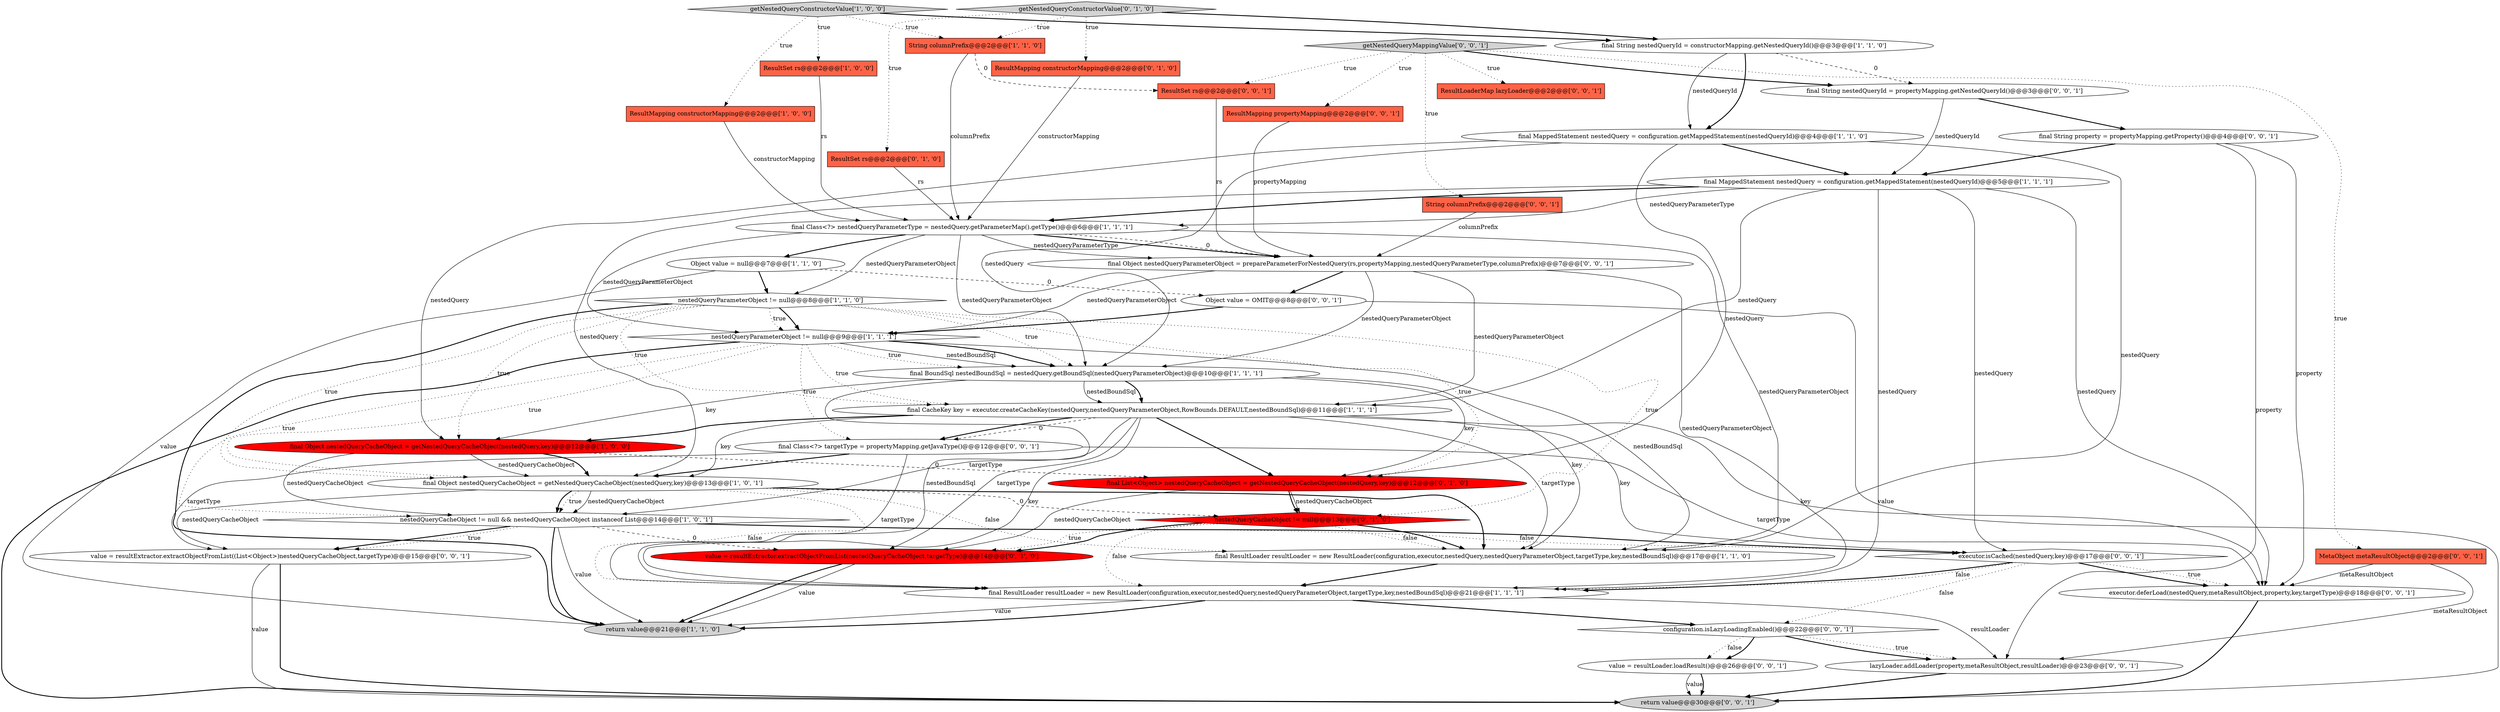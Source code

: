 digraph {
6 [style = filled, label = "final MappedStatement nestedQuery = configuration.getMappedStatement(nestedQueryId)@@@5@@@['1', '1', '1']", fillcolor = white, shape = ellipse image = "AAA0AAABBB1BBB"];
14 [style = filled, label = "nestedQueryCacheObject != null && nestedQueryCacheObject instanceof List@@@14@@@['1', '0', '1']", fillcolor = white, shape = diamond image = "AAA0AAABBB1BBB"];
13 [style = filled, label = "final Object nestedQueryCacheObject = getNestedQueryCacheObject(nestedQuery,key)@@@12@@@['1', '0', '0']", fillcolor = red, shape = ellipse image = "AAA1AAABBB1BBB"];
4 [style = filled, label = "final Object nestedQueryCacheObject = getNestedQueryCacheObject(nestedQuery,key)@@@13@@@['1', '0', '1']", fillcolor = white, shape = ellipse image = "AAA0AAABBB1BBB"];
7 [style = filled, label = "ResultSet rs@@@2@@@['1', '0', '0']", fillcolor = tomato, shape = box image = "AAA0AAABBB1BBB"];
23 [style = filled, label = "value = resultExtractor.extractObjectFromList(nestedQueryCacheObject,targetType)@@@14@@@['0', '1', '0']", fillcolor = red, shape = ellipse image = "AAA1AAABBB2BBB"];
2 [style = filled, label = "final MappedStatement nestedQuery = configuration.getMappedStatement(nestedQueryId)@@@4@@@['1', '1', '0']", fillcolor = white, shape = ellipse image = "AAA0AAABBB1BBB"];
17 [style = filled, label = "final CacheKey key = executor.createCacheKey(nestedQuery,nestedQueryParameterObject,RowBounds.DEFAULT,nestedBoundSql)@@@11@@@['1', '1', '1']", fillcolor = white, shape = ellipse image = "AAA0AAABBB1BBB"];
26 [style = filled, label = "value = resultLoader.loadResult()@@@26@@@['0', '0', '1']", fillcolor = white, shape = ellipse image = "AAA0AAABBB3BBB"];
3 [style = filled, label = "ResultMapping constructorMapping@@@2@@@['1', '0', '0']", fillcolor = tomato, shape = box image = "AAA0AAABBB1BBB"];
5 [style = filled, label = "final ResultLoader resultLoader = new ResultLoader(configuration,executor,nestedQuery,nestedQueryParameterObject,targetType,key,nestedBoundSql)@@@21@@@['1', '1', '1']", fillcolor = white, shape = ellipse image = "AAA0AAABBB1BBB"];
31 [style = filled, label = "executor.deferLoad(nestedQuery,metaResultObject,property,key,targetType)@@@18@@@['0', '0', '1']", fillcolor = white, shape = ellipse image = "AAA0AAABBB3BBB"];
38 [style = filled, label = "String columnPrefix@@@2@@@['0', '0', '1']", fillcolor = tomato, shape = box image = "AAA0AAABBB3BBB"];
8 [style = filled, label = "final ResultLoader resultLoader = new ResultLoader(configuration,executor,nestedQuery,nestedQueryParameterObject,targetType,key,nestedBoundSql)@@@17@@@['1', '1', '0']", fillcolor = white, shape = ellipse image = "AAA0AAABBB1BBB"];
25 [style = filled, label = "lazyLoader.addLoader(property,metaResultObject,resultLoader)@@@23@@@['0', '0', '1']", fillcolor = white, shape = ellipse image = "AAA0AAABBB3BBB"];
19 [style = filled, label = "ResultSet rs@@@2@@@['0', '1', '0']", fillcolor = tomato, shape = box image = "AAA0AAABBB2BBB"];
1 [style = filled, label = "nestedQueryParameterObject != null@@@9@@@['1', '1', '1']", fillcolor = white, shape = diamond image = "AAA0AAABBB1BBB"];
34 [style = filled, label = "ResultMapping propertyMapping@@@2@@@['0', '0', '1']", fillcolor = tomato, shape = box image = "AAA0AAABBB3BBB"];
9 [style = filled, label = "final String nestedQueryId = constructorMapping.getNestedQueryId()@@@3@@@['1', '1', '0']", fillcolor = white, shape = ellipse image = "AAA0AAABBB1BBB"];
20 [style = filled, label = "nestedQueryCacheObject != null@@@13@@@['0', '1', '0']", fillcolor = red, shape = diamond image = "AAA1AAABBB2BBB"];
35 [style = filled, label = "value = resultExtractor.extractObjectFromList((List<Object>)nestedQueryCacheObject,targetType)@@@15@@@['0', '0', '1']", fillcolor = white, shape = ellipse image = "AAA0AAABBB3BBB"];
29 [style = filled, label = "final Object nestedQueryParameterObject = prepareParameterForNestedQuery(rs,propertyMapping,nestedQueryParameterType,columnPrefix)@@@7@@@['0', '0', '1']", fillcolor = white, shape = ellipse image = "AAA0AAABBB3BBB"];
36 [style = filled, label = "MetaObject metaResultObject@@@2@@@['0', '0', '1']", fillcolor = tomato, shape = box image = "AAA0AAABBB3BBB"];
40 [style = filled, label = "final Class<?> targetType = propertyMapping.getJavaType()@@@12@@@['0', '0', '1']", fillcolor = white, shape = ellipse image = "AAA0AAABBB3BBB"];
15 [style = filled, label = "nestedQueryParameterObject != null@@@8@@@['1', '1', '0']", fillcolor = white, shape = diamond image = "AAA0AAABBB1BBB"];
18 [style = filled, label = "String columnPrefix@@@2@@@['1', '1', '0']", fillcolor = tomato, shape = box image = "AAA0AAABBB1BBB"];
30 [style = filled, label = "return value@@@30@@@['0', '0', '1']", fillcolor = lightgray, shape = ellipse image = "AAA0AAABBB3BBB"];
32 [style = filled, label = "final String property = propertyMapping.getProperty()@@@4@@@['0', '0', '1']", fillcolor = white, shape = ellipse image = "AAA0AAABBB3BBB"];
37 [style = filled, label = "Object value = OMIT@@@8@@@['0', '0', '1']", fillcolor = white, shape = ellipse image = "AAA0AAABBB3BBB"];
42 [style = filled, label = "ResultSet rs@@@2@@@['0', '0', '1']", fillcolor = tomato, shape = box image = "AAA0AAABBB3BBB"];
33 [style = filled, label = "executor.isCached(nestedQuery,key)@@@17@@@['0', '0', '1']", fillcolor = white, shape = diamond image = "AAA0AAABBB3BBB"];
16 [style = filled, label = "final BoundSql nestedBoundSql = nestedQuery.getBoundSql(nestedQueryParameterObject)@@@10@@@['1', '1', '1']", fillcolor = white, shape = ellipse image = "AAA0AAABBB1BBB"];
22 [style = filled, label = "ResultMapping constructorMapping@@@2@@@['0', '1', '0']", fillcolor = tomato, shape = box image = "AAA0AAABBB2BBB"];
28 [style = filled, label = "final String nestedQueryId = propertyMapping.getNestedQueryId()@@@3@@@['0', '0', '1']", fillcolor = white, shape = ellipse image = "AAA0AAABBB3BBB"];
0 [style = filled, label = "final Class<?> nestedQueryParameterType = nestedQuery.getParameterMap().getType()@@@6@@@['1', '1', '1']", fillcolor = white, shape = ellipse image = "AAA0AAABBB1BBB"];
11 [style = filled, label = "return value@@@21@@@['1', '1', '0']", fillcolor = lightgray, shape = ellipse image = "AAA0AAABBB1BBB"];
41 [style = filled, label = "configuration.isLazyLoadingEnabled()@@@22@@@['0', '0', '1']", fillcolor = white, shape = diamond image = "AAA0AAABBB3BBB"];
10 [style = filled, label = "Object value = null@@@7@@@['1', '1', '0']", fillcolor = white, shape = ellipse image = "AAA0AAABBB1BBB"];
24 [style = filled, label = "final List<Object> nestedQueryCacheObject = getNestedQueryCacheObject(nestedQuery,key)@@@12@@@['0', '1', '0']", fillcolor = red, shape = ellipse image = "AAA1AAABBB2BBB"];
21 [style = filled, label = "getNestedQueryConstructorValue['0', '1', '0']", fillcolor = lightgray, shape = diamond image = "AAA0AAABBB2BBB"];
12 [style = filled, label = "getNestedQueryConstructorValue['1', '0', '0']", fillcolor = lightgray, shape = diamond image = "AAA0AAABBB1BBB"];
39 [style = filled, label = "ResultLoaderMap lazyLoader@@@2@@@['0', '0', '1']", fillcolor = tomato, shape = box image = "AAA0AAABBB3BBB"];
27 [style = filled, label = "getNestedQueryMappingValue['0', '0', '1']", fillcolor = lightgray, shape = diamond image = "AAA0AAABBB3BBB"];
40->4 [style = bold, label=""];
16->5 [style = solid, label="nestedBoundSql"];
17->31 [style = solid, label="key"];
14->35 [style = bold, label=""];
13->14 [style = solid, label="nestedQueryCacheObject"];
21->18 [style = dotted, label="true"];
2->6 [style = bold, label=""];
25->30 [style = bold, label=""];
16->17 [style = solid, label="nestedBoundSql"];
27->28 [style = bold, label=""];
16->24 [style = solid, label="key"];
4->5 [style = dotted, label="false"];
4->35 [style = solid, label="nestedQueryCacheObject"];
32->25 [style = solid, label="property"];
15->20 [style = dotted, label="true"];
1->30 [style = bold, label=""];
12->9 [style = bold, label=""];
18->0 [style = solid, label="columnPrefix"];
32->6 [style = bold, label=""];
40->5 [style = solid, label="targetType"];
20->8 [style = dotted, label="false"];
36->31 [style = solid, label="metaResultObject"];
13->24 [style = dashed, label="0"];
15->11 [style = bold, label=""];
24->23 [style = solid, label="nestedQueryCacheObject"];
40->35 [style = solid, label="targetType"];
42->29 [style = solid, label="rs"];
31->30 [style = bold, label=""];
4->8 [style = bold, label=""];
2->8 [style = solid, label="nestedQuery"];
22->0 [style = solid, label="constructorMapping"];
17->5 [style = solid, label="key"];
6->33 [style = solid, label="nestedQuery"];
14->11 [style = bold, label=""];
2->13 [style = solid, label="nestedQuery"];
27->36 [style = dotted, label="true"];
6->5 [style = solid, label="nestedQuery"];
28->6 [style = solid, label="nestedQueryId"];
34->29 [style = solid, label="propertyMapping"];
1->8 [style = solid, label="nestedBoundSql"];
16->8 [style = solid, label="key"];
12->3 [style = dotted, label="true"];
29->5 [style = solid, label="nestedQueryParameterObject"];
0->15 [style = solid, label="nestedQueryParameterObject"];
9->2 [style = bold, label=""];
15->24 [style = dotted, label="true"];
37->1 [style = bold, label=""];
4->14 [style = solid, label="nestedQueryCacheObject"];
2->16 [style = solid, label="nestedQuery"];
21->22 [style = dotted, label="true"];
1->16 [style = solid, label="nestedBoundSql"];
0->29 [style = bold, label=""];
12->18 [style = dotted, label="true"];
35->30 [style = solid, label="value"];
1->4 [style = dotted, label="true"];
16->17 [style = bold, label=""];
15->16 [style = dotted, label="true"];
19->0 [style = solid, label="rs"];
15->13 [style = dotted, label="true"];
18->42 [style = dashed, label="0"];
24->20 [style = bold, label=""];
15->17 [style = dotted, label="true"];
1->40 [style = dotted, label="true"];
29->16 [style = solid, label="nestedQueryParameterObject"];
20->8 [style = bold, label=""];
21->9 [style = bold, label=""];
20->5 [style = dotted, label="false"];
16->13 [style = solid, label="key"];
20->23 [style = bold, label=""];
6->0 [style = solid, label="nestedQueryParameterType"];
6->31 [style = solid, label="nestedQuery"];
1->16 [style = bold, label=""];
5->25 [style = solid, label="resultLoader"];
5->11 [style = bold, label=""];
29->17 [style = solid, label="nestedQueryParameterObject"];
27->42 [style = dotted, label="true"];
9->2 [style = solid, label="nestedQueryId"];
12->7 [style = dotted, label="true"];
29->1 [style = solid, label="nestedQueryParameterObject"];
0->8 [style = solid, label="nestedQueryParameterObject"];
40->31 [style = solid, label="targetType"];
3->0 [style = solid, label="constructorMapping"];
33->31 [style = dotted, label="true"];
17->23 [style = solid, label="targetType"];
4->14 [style = bold, label=""];
27->39 [style = dotted, label="true"];
6->17 [style = solid, label="nestedQuery"];
26->30 [style = solid, label="value"];
1->17 [style = dotted, label="true"];
41->25 [style = dotted, label="true"];
17->40 [style = bold, label=""];
27->38 [style = dotted, label="true"];
29->37 [style = bold, label=""];
17->33 [style = solid, label="key"];
2->24 [style = solid, label="nestedQuery"];
33->5 [style = bold, label=""];
33->5 [style = dotted, label="false"];
33->41 [style = dotted, label="false"];
0->16 [style = solid, label="nestedQueryParameterObject"];
14->11 [style = solid, label="value"];
28->32 [style = bold, label=""];
14->33 [style = dotted, label="false"];
17->4 [style = solid, label="key"];
7->0 [style = solid, label="rs"];
14->23 [style = dashed, label="0"];
4->20 [style = dashed, label="0"];
20->23 [style = dotted, label="true"];
0->29 [style = dashed, label="0"];
5->11 [style = solid, label="value"];
17->13 [style = bold, label=""];
1->16 [style = dotted, label="true"];
0->1 [style = solid, label="nestedQueryParameterObject"];
23->11 [style = bold, label=""];
35->30 [style = bold, label=""];
38->29 [style = solid, label="columnPrefix"];
15->1 [style = bold, label=""];
36->25 [style = solid, label="metaResultObject"];
10->15 [style = bold, label=""];
24->20 [style = solid, label="nestedQueryCacheObject"];
0->29 [style = solid, label="nestedQueryParameterType"];
27->34 [style = dotted, label="true"];
9->28 [style = dashed, label="0"];
37->30 [style = solid, label="value"];
10->11 [style = solid, label="value"];
6->0 [style = bold, label=""];
1->14 [style = dotted, label="true"];
4->14 [style = dotted, label="true"];
32->31 [style = solid, label="property"];
4->8 [style = dotted, label="false"];
14->33 [style = bold, label=""];
15->4 [style = dotted, label="true"];
41->26 [style = dotted, label="false"];
26->30 [style = bold, label=""];
6->4 [style = solid, label="nestedQuery"];
0->10 [style = bold, label=""];
17->24 [style = bold, label=""];
5->41 [style = bold, label=""];
8->5 [style = bold, label=""];
17->14 [style = solid, label="targetType"];
15->1 [style = dotted, label="true"];
17->40 [style = dashed, label="0"];
21->19 [style = dotted, label="true"];
13->4 [style = solid, label="nestedQueryCacheObject"];
23->11 [style = solid, label="value"];
33->31 [style = bold, label=""];
10->37 [style = dashed, label="0"];
17->8 [style = solid, label="targetType"];
41->25 [style = bold, label=""];
41->26 [style = bold, label=""];
14->35 [style = dotted, label="true"];
13->4 [style = bold, label=""];
}
